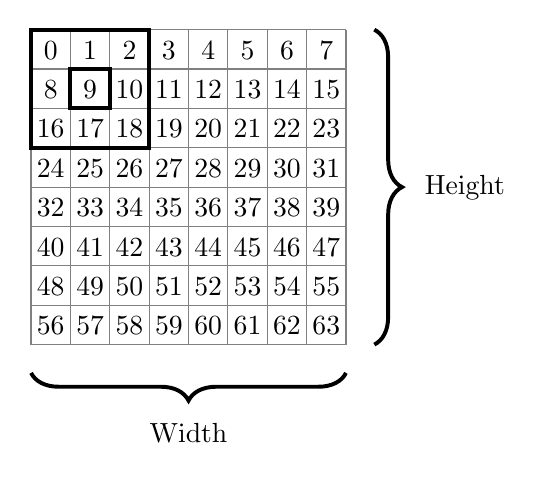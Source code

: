 % \tikzsetnextfilename{system-overview}
\begin{tikzpicture}[
    rounded corners=0mm,
    triangle/.style = {fill=blue!20, regular polygon, regular polygon sides=3 },
    node rotated/.style = {rotate=180},
    border rotated/.style = {shape border rotate=180}
]
    %coordinates
    \coordinate (orig)      at (0,0);

    \begin{pgfonlayer}{main}
        
        % Text
        % \node[] (write) at (-2,5) {Write};
        % \node[] (read) at (0,6.2) {Read};

        % Braces
        \draw [line width=0.5mm,decorate,decoration={brace,amplitude=10pt},xshift=-4pt,yshift=0pt] (4.5,4) -- (4.5,0) node [black,midway,xshift=0.5cm,anchor=west] {Height};
        \draw [line width=0.5mm,decorate,decoration={brace,amplitude=10pt},xshift=-0pt,yshift=4pt] (4,-0.5) -- (0,-0.5) node [black,midway,yshift=-0.5cm,anchor=north] {Width};
        
        % Center pixel
        \draw[black,line width=0.5mm] (0.5,3.0) rectangle (1,3.5);
        % Window size
        \draw[black,line width=0.5mm] (0,2.5) rectangle (1.5,4.0);

        % Axis
        \foreach \x in {0,1,2,3,4,5,6,7}
            \node[anchor=south] at ($(0.25,0) + (0,3.5)+0.5*(\x,0)$)  {\x};
        \foreach \x in {8,9,10,11,12,13,14,15}
            \node[anchor=south] at ($(0.25,0) + (-4,3.0)+0.5*(\x,0)$)  {\x};
        \foreach \x in {16,17,18,19,20,21,22,23}
            \node[anchor=south] at ($(0.25,0) + (-8,2.5)+0.5*(\x,0)$)  {\x};
        \foreach \x in {24,25,26,27,28,29,30,31}
            \node[anchor=south] at ($(0.25,0) + (-12,2)+0.5*(\x,0)$)  {\x};
        \foreach \x in {32,33,34,35,36,37,38,39}
            \node[anchor=south] at ($(0.25,0) + (-16,1.5)+0.5*(\x,0)$)  {\x};
        \foreach \x in {40,41,42,43,44,45,46,47}
            \node[anchor=south] at ($(0.25,0) + (-20,1.0)+0.5*(\x,0)$)  {\x};
        \foreach \x in {48,49,50,51,52,53,54,55}
            \node[anchor=south] at ($(0.25,0) + (-24,0.5)+0.5*(\x,0)$)  {\x};
        \foreach \x in {56,57,58,59,60,61,62,63}
            \node[anchor=south] at ($(0.25,0) + (-28,0.0)+0.5*(\x,0)$)  {\x};

    \end{pgfonlayer}

    % Foreground
    \begin{pgfonlayer}{foreground}
        
    \end{pgfonlayer} 

    % Background
    \begin{pgfonlayer}{background}
        % Grid
        \draw[step=0.5cm,gray] (0,0) grid (4,4);
    \end{pgfonlayer} 

\end{tikzpicture}
